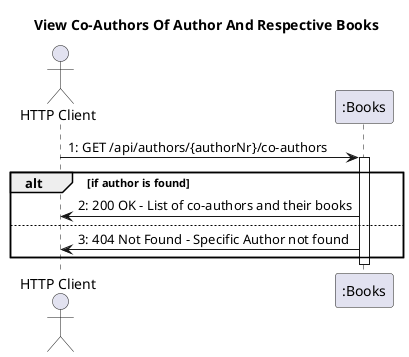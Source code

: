 @startuml
title View Co-Authors Of Author And Respective Books
actor "HTTP Client" as client
participant ":Books" as Books

client -> Books: 1: GET /api/authors/{authorNr}/co-authors
activate Books
alt if author is found
  Books -> client: 2: 200 OK - List of co-authors and their books
else
  Books -> client: 3: 404 Not Found - Specific Author not found
end
deactivate Books
@enduml